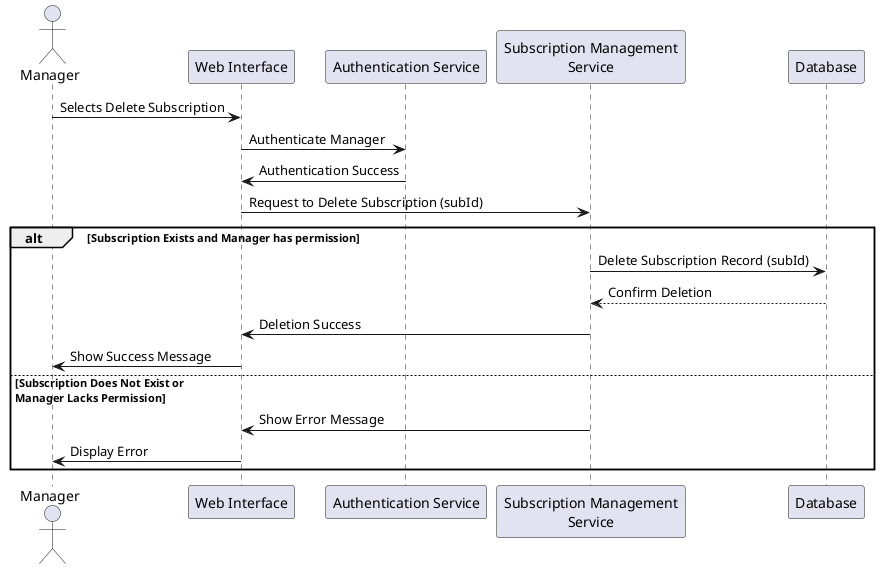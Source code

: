 @startuml
actor Manager

participant "Web Interface" as WebUI
participant "Authentication Service" as AuthService
participant "Subscription Management\nService" as SubsService
participant "Database" as DB

Manager -> WebUI : Selects Delete Subscription
WebUI -> AuthService : Authenticate Manager
AuthService -> WebUI : Authentication Success

WebUI -> SubsService : Request to Delete Subscription (subId)
alt Subscription Exists and Manager has permission
    SubsService -> DB : Delete Subscription Record (subId)
    DB --> SubsService : Confirm Deletion
    SubsService -> WebUI : Deletion Success
    WebUI -> Manager : Show Success Message
else Subscription Does Not Exist or\nManager Lacks Permission
    SubsService -> WebUI : Show Error Message
    WebUI -> Manager : Display Error
end
@enduml